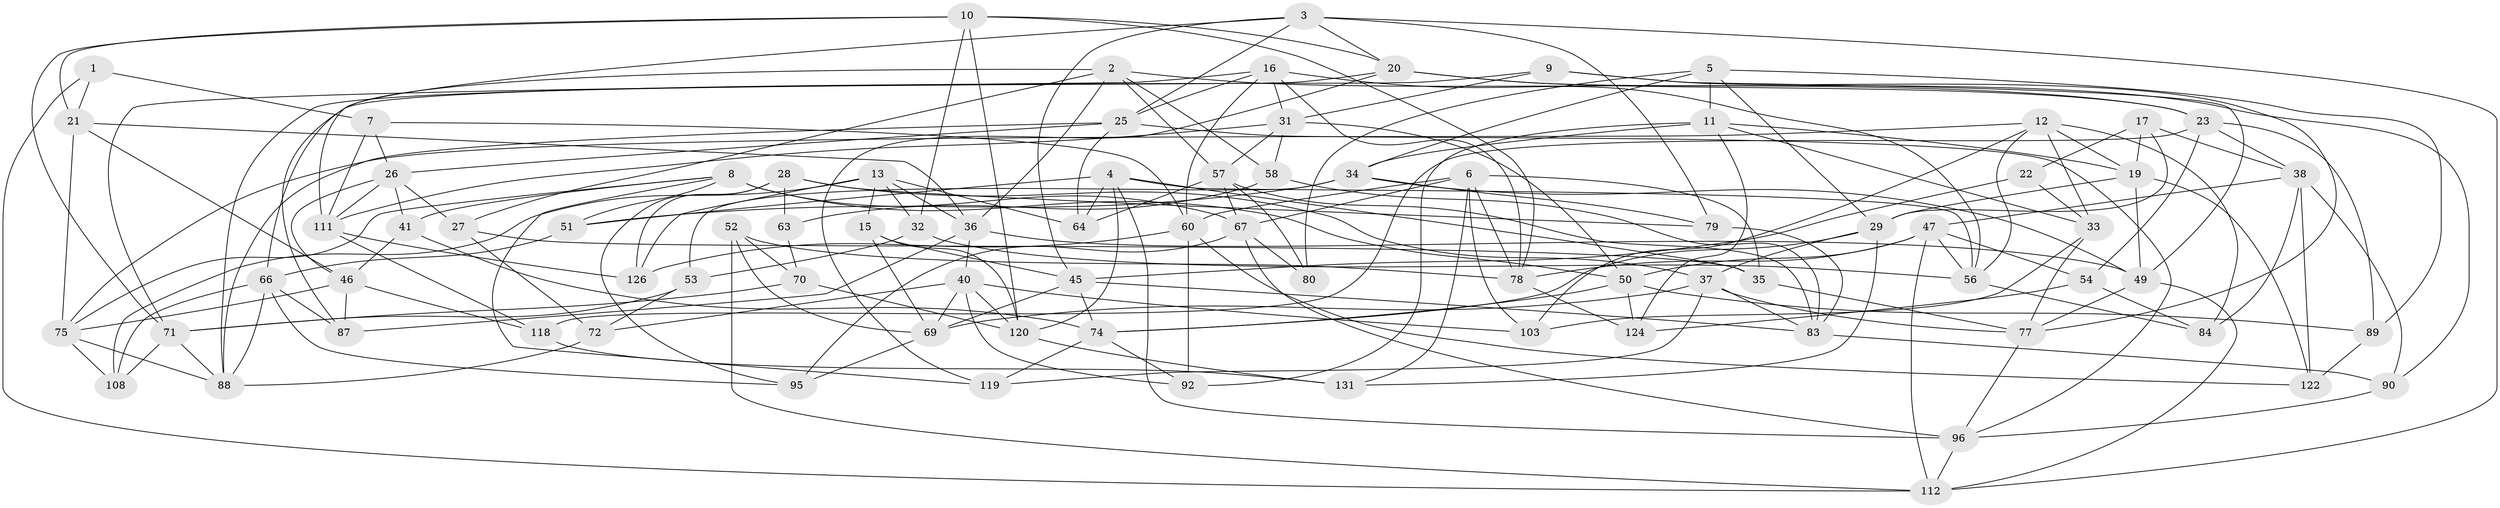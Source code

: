 // Generated by graph-tools (version 1.1) at 2025/24/03/03/25 07:24:27]
// undirected, 83 vertices, 210 edges
graph export_dot {
graph [start="1"]
  node [color=gray90,style=filled];
  1;
  2 [super="+39"];
  3 [super="+82"];
  4 [super="+55"];
  5 [super="+18"];
  6 [super="+14"];
  7;
  8 [super="+24"];
  9;
  10 [super="+97"];
  11 [super="+48"];
  12 [super="+114"];
  13 [super="+116"];
  15;
  16 [super="+94"];
  17;
  19 [super="+102"];
  20 [super="+30"];
  21 [super="+115"];
  22;
  23 [super="+117"];
  25 [super="+42"];
  26 [super="+44"];
  27;
  28 [super="+99"];
  29 [super="+130"];
  31 [super="+43"];
  32;
  33 [super="+65"];
  34 [super="+106"];
  35;
  36 [super="+104"];
  37 [super="+85"];
  38 [super="+86"];
  40 [super="+76"];
  41;
  45 [super="+73"];
  46 [super="+59"];
  47 [super="+100"];
  49 [super="+93"];
  50 [super="+62"];
  51;
  52;
  53;
  54;
  56 [super="+61"];
  57 [super="+105"];
  58;
  60 [super="+109"];
  63;
  64;
  66 [super="+68"];
  67 [super="+110"];
  69 [super="+81"];
  70;
  71 [super="+128"];
  72;
  74 [super="+91"];
  75 [super="+101"];
  77 [super="+121"];
  78 [super="+125"];
  79;
  80;
  83 [super="+98"];
  84;
  87;
  88 [super="+113"];
  89;
  90;
  92;
  95;
  96 [super="+107"];
  103;
  108;
  111 [super="+127"];
  112 [super="+123"];
  118;
  119;
  120 [super="+129"];
  122;
  124;
  126;
  131;
  1 -- 7;
  1 -- 112;
  1 -- 21 [weight=2];
  2 -- 23;
  2 -- 57;
  2 -- 27;
  2 -- 58;
  2 -- 87;
  2 -- 36;
  3 -- 79;
  3 -- 20;
  3 -- 45;
  3 -- 112;
  3 -- 25;
  3 -- 111;
  4 -- 96;
  4 -- 56;
  4 -- 64;
  4 -- 35;
  4 -- 51;
  4 -- 120;
  5 -- 80 [weight=2];
  5 -- 11;
  5 -- 89;
  5 -- 29;
  5 -- 34;
  6 -- 35;
  6 -- 131;
  6 -- 60;
  6 -- 78;
  6 -- 67;
  6 -- 103;
  7 -- 60;
  7 -- 111;
  7 -- 26;
  8 -- 50;
  8 -- 41;
  8 -- 51;
  8 -- 75;
  8 -- 67;
  8 -- 119;
  9 -- 66;
  9 -- 77;
  9 -- 31;
  9 -- 49;
  10 -- 78;
  10 -- 32;
  10 -- 21;
  10 -- 120;
  10 -- 20;
  10 -- 71;
  11 -- 92;
  11 -- 34;
  11 -- 124;
  11 -- 19;
  11 -- 33;
  12 -- 84;
  12 -- 56;
  12 -- 19;
  12 -- 75;
  12 -- 103;
  12 -- 33;
  13 -- 108;
  13 -- 15;
  13 -- 36;
  13 -- 64;
  13 -- 32;
  13 -- 126;
  15 -- 120;
  15 -- 45;
  15 -- 69;
  16 -- 31;
  16 -- 56;
  16 -- 60;
  16 -- 25;
  16 -- 78;
  16 -- 71;
  17 -- 22;
  17 -- 29;
  17 -- 38;
  17 -- 19;
  19 -- 29;
  19 -- 122;
  19 -- 49;
  20 -- 119;
  20 -- 88;
  20 -- 90;
  20 -- 23;
  21 -- 46;
  21 -- 36;
  21 -- 75;
  22 -- 33 [weight=2];
  22 -- 45;
  23 -- 89;
  23 -- 118;
  23 -- 54;
  23 -- 38;
  25 -- 88;
  25 -- 64;
  25 -- 26;
  25 -- 96;
  26 -- 111;
  26 -- 27;
  26 -- 46;
  26 -- 41;
  27 -- 35;
  27 -- 72;
  28 -- 95;
  28 -- 79;
  28 -- 63 [weight=2];
  28 -- 37;
  28 -- 126;
  29 -- 37;
  29 -- 74;
  29 -- 131;
  31 -- 58;
  31 -- 111;
  31 -- 57;
  31 -- 50;
  32 -- 56;
  32 -- 53;
  33 -- 103;
  33 -- 77;
  34 -- 49;
  34 -- 79;
  34 -- 53;
  34 -- 51;
  35 -- 77;
  36 -- 49;
  36 -- 40;
  36 -- 87;
  37 -- 83;
  37 -- 69;
  37 -- 77;
  37 -- 119;
  38 -- 90;
  38 -- 47;
  38 -- 122;
  38 -- 84;
  40 -- 72;
  40 -- 69;
  40 -- 92;
  40 -- 103;
  40 -- 120;
  41 -- 46;
  41 -- 74;
  45 -- 74;
  45 -- 83;
  45 -- 69;
  46 -- 118;
  46 -- 87;
  46 -- 75;
  47 -- 78;
  47 -- 56;
  47 -- 112;
  47 -- 50;
  47 -- 54;
  49 -- 77;
  49 -- 112;
  50 -- 74;
  50 -- 89;
  50 -- 124;
  51 -- 66;
  52 -- 70;
  52 -- 78;
  52 -- 112;
  52 -- 69;
  53 -- 72;
  53 -- 71;
  54 -- 84;
  54 -- 124;
  56 -- 84;
  57 -- 64;
  57 -- 80;
  57 -- 67;
  57 -- 83;
  58 -- 63;
  58 -- 83;
  60 -- 92;
  60 -- 126;
  60 -- 122;
  63 -- 70;
  66 -- 95;
  66 -- 108;
  66 -- 88;
  66 -- 87;
  67 -- 80;
  67 -- 96;
  67 -- 95;
  69 -- 95;
  70 -- 120;
  70 -- 71;
  71 -- 108;
  71 -- 88;
  72 -- 88;
  74 -- 92;
  74 -- 119;
  75 -- 108;
  75 -- 88;
  77 -- 96;
  78 -- 124;
  79 -- 83;
  83 -- 90;
  89 -- 122;
  90 -- 96;
  96 -- 112;
  111 -- 126;
  111 -- 118;
  118 -- 131;
  120 -- 131;
}
